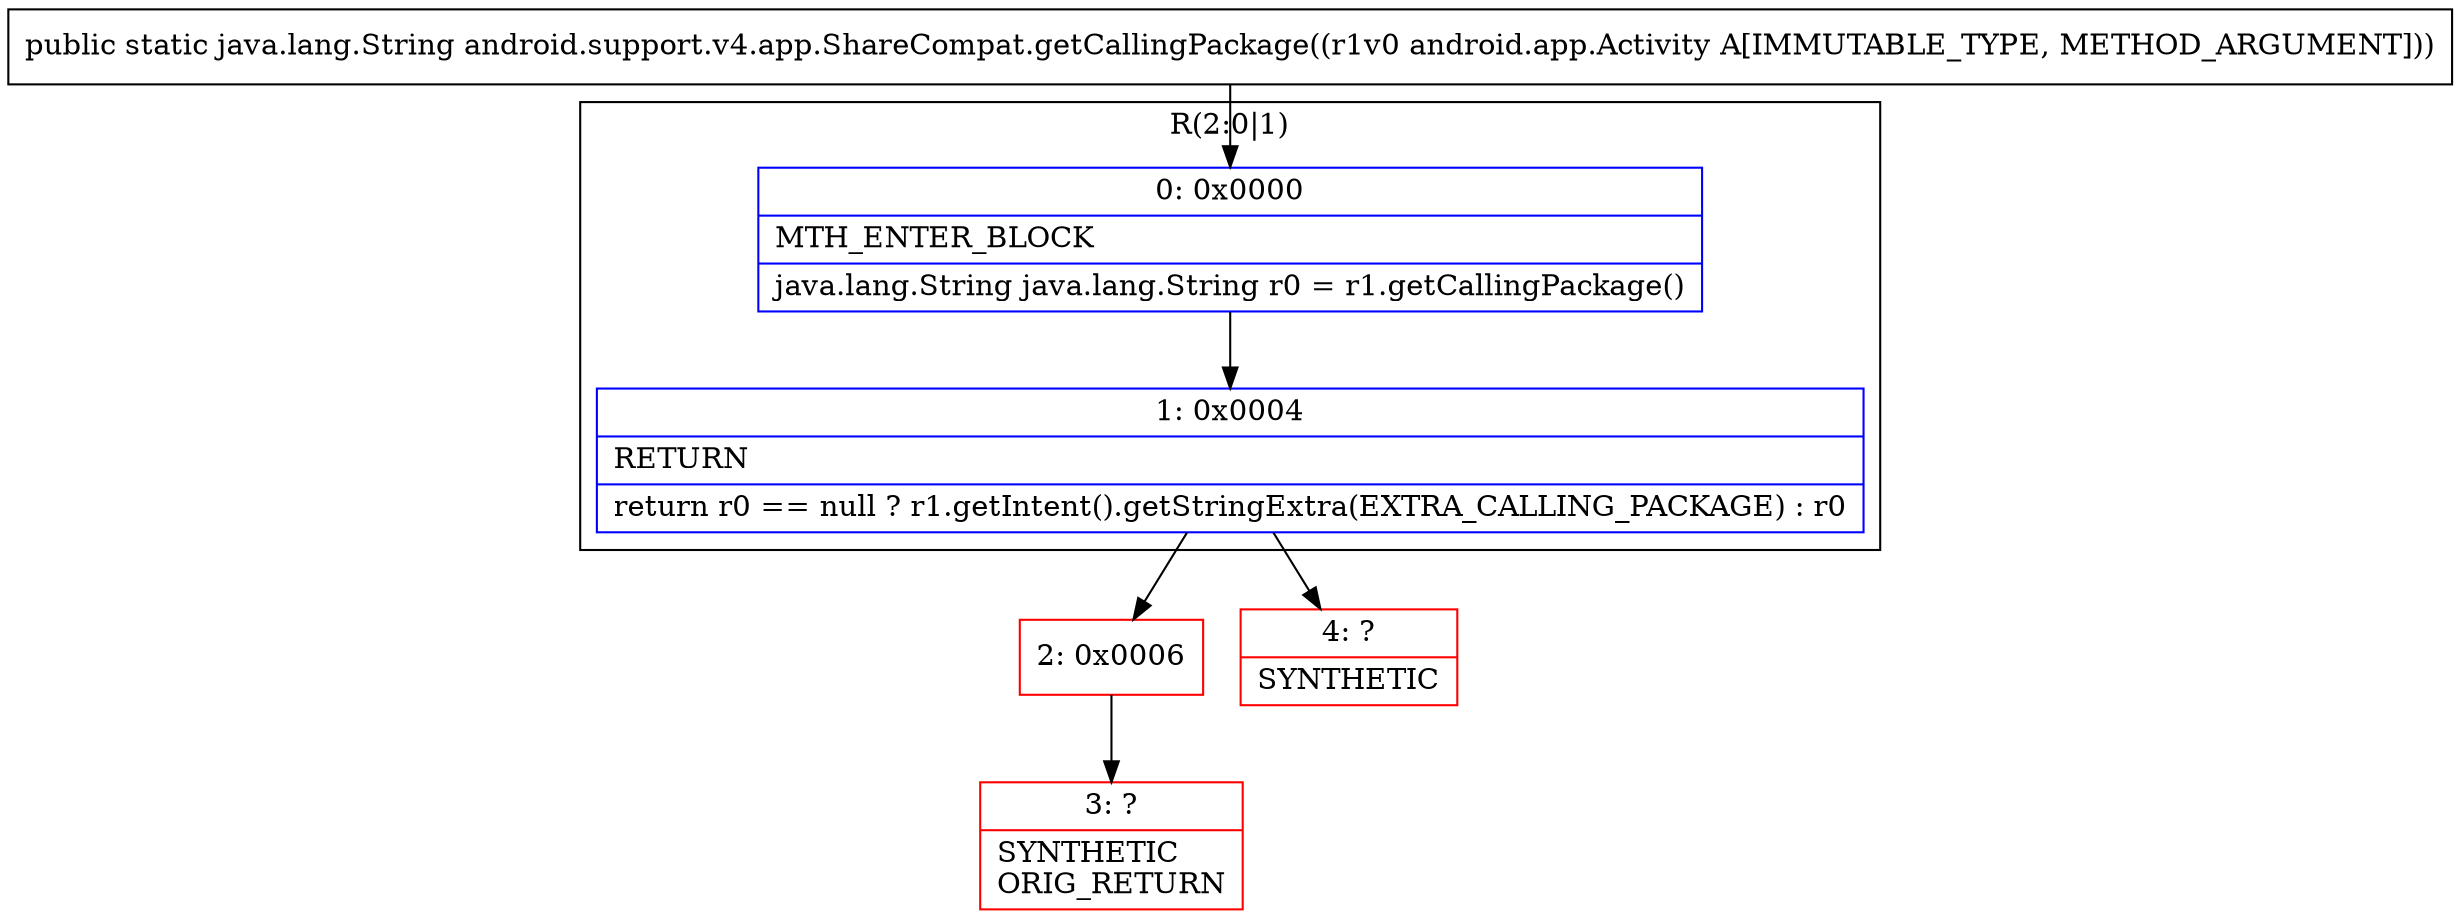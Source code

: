 digraph "CFG forandroid.support.v4.app.ShareCompat.getCallingPackage(Landroid\/app\/Activity;)Ljava\/lang\/String;" {
subgraph cluster_Region_1901387716 {
label = "R(2:0|1)";
node [shape=record,color=blue];
Node_0 [shape=record,label="{0\:\ 0x0000|MTH_ENTER_BLOCK\l|java.lang.String java.lang.String r0 = r1.getCallingPackage()\l}"];
Node_1 [shape=record,label="{1\:\ 0x0004|RETURN\l|return r0 == null ? r1.getIntent().getStringExtra(EXTRA_CALLING_PACKAGE) : r0\l}"];
}
Node_2 [shape=record,color=red,label="{2\:\ 0x0006}"];
Node_3 [shape=record,color=red,label="{3\:\ ?|SYNTHETIC\lORIG_RETURN\l}"];
Node_4 [shape=record,color=red,label="{4\:\ ?|SYNTHETIC\l}"];
MethodNode[shape=record,label="{public static java.lang.String android.support.v4.app.ShareCompat.getCallingPackage((r1v0 android.app.Activity A[IMMUTABLE_TYPE, METHOD_ARGUMENT])) }"];
MethodNode -> Node_0;
Node_0 -> Node_1;
Node_1 -> Node_2;
Node_1 -> Node_4;
Node_2 -> Node_3;
}

